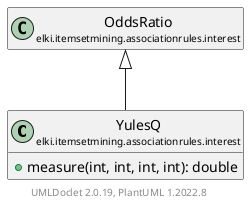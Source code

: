 @startuml
    remove .*\.(Instance|Par|Parameterizer|Factory)$
    set namespaceSeparator none
    hide empty fields
    hide empty methods

    class "<size:14>YulesQ\n<size:10>elki.itemsetmining.associationrules.interest" as elki.itemsetmining.associationrules.interest.YulesQ [[YulesQ.html]] {
        +measure(int, int, int, int): double
    }

    class "<size:14>OddsRatio\n<size:10>elki.itemsetmining.associationrules.interest" as elki.itemsetmining.associationrules.interest.OddsRatio [[OddsRatio.html]]

    elki.itemsetmining.associationrules.interest.OddsRatio <|-- elki.itemsetmining.associationrules.interest.YulesQ

    center footer UMLDoclet 2.0.19, PlantUML 1.2022.8
@enduml
